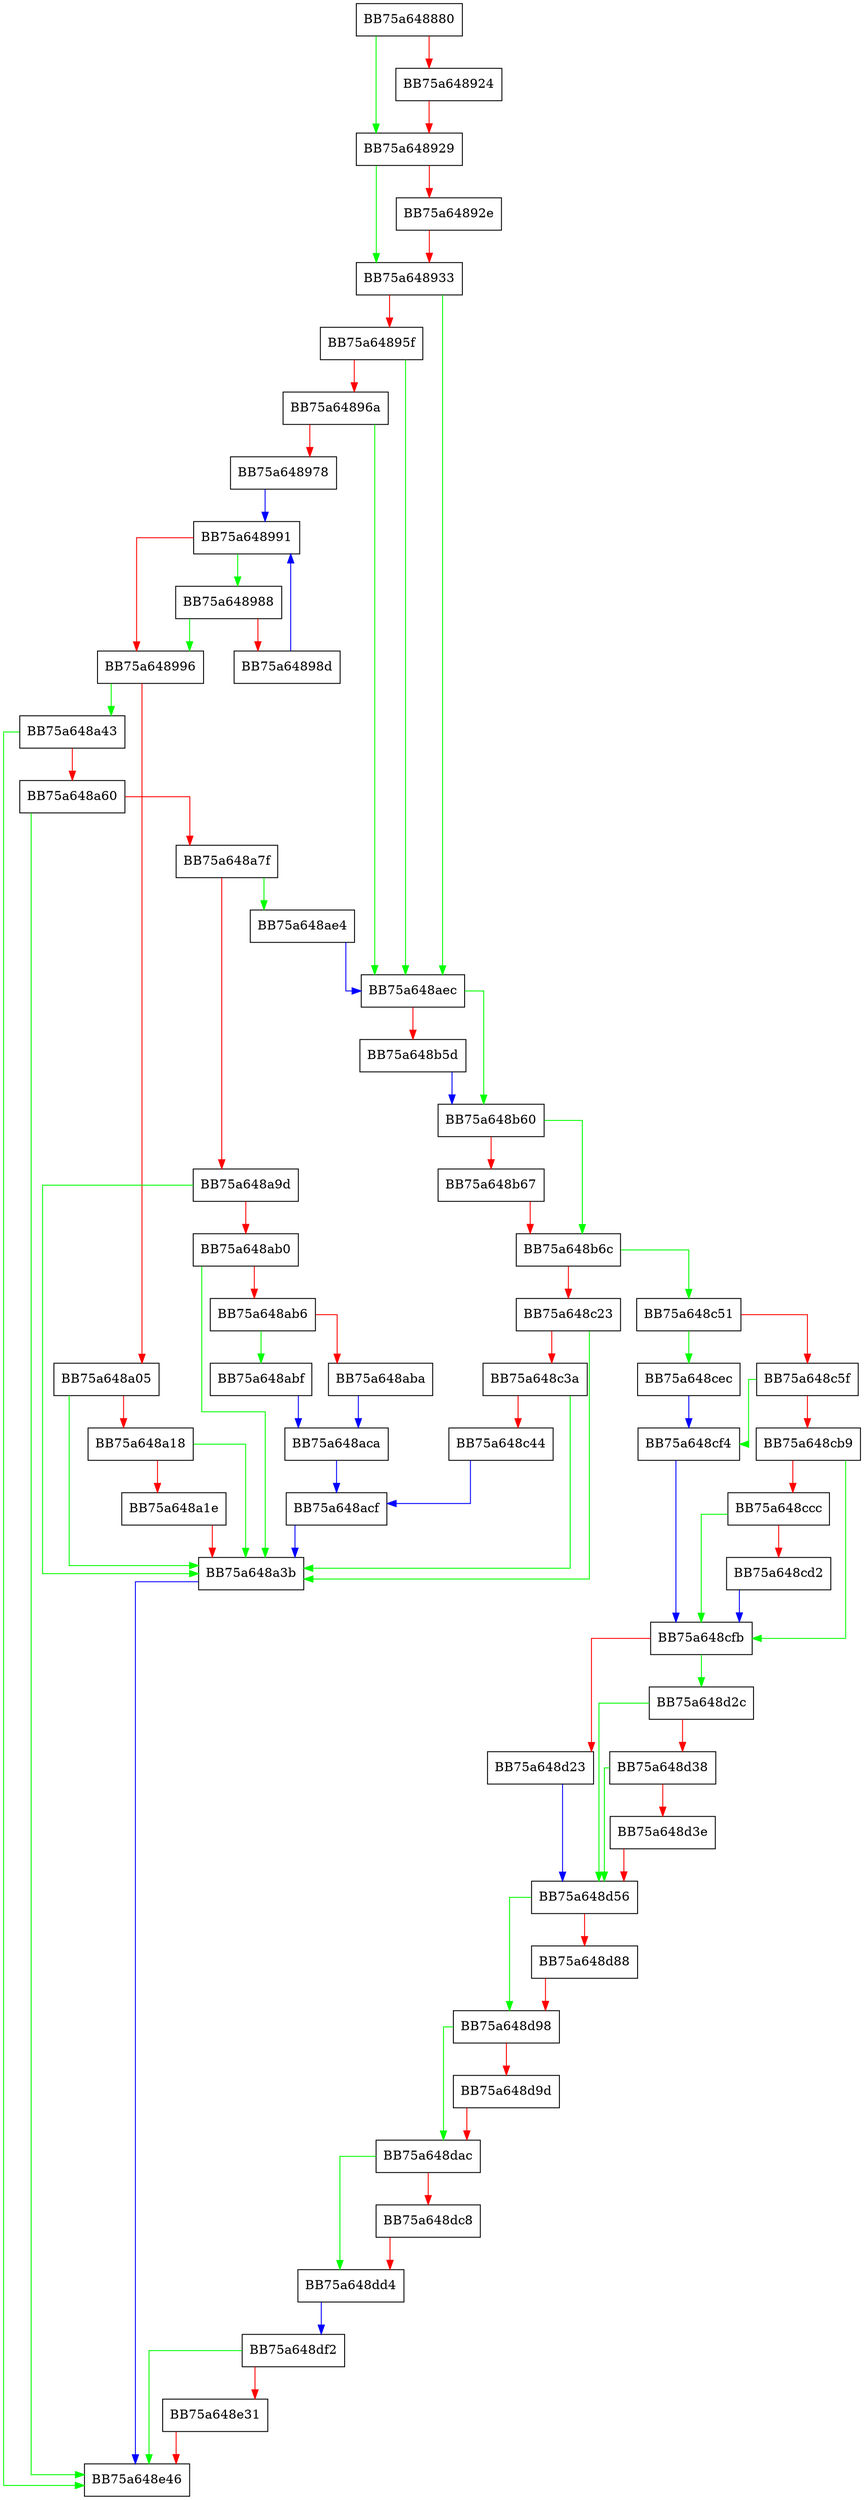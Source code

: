digraph ProcessBMDetection {
  node [shape="box"];
  graph [splines=ortho];
  BB75a648880 -> BB75a648929 [color="green"];
  BB75a648880 -> BB75a648924 [color="red"];
  BB75a648924 -> BB75a648929 [color="red"];
  BB75a648929 -> BB75a648933 [color="green"];
  BB75a648929 -> BB75a64892e [color="red"];
  BB75a64892e -> BB75a648933 [color="red"];
  BB75a648933 -> BB75a648aec [color="green"];
  BB75a648933 -> BB75a64895f [color="red"];
  BB75a64895f -> BB75a648aec [color="green"];
  BB75a64895f -> BB75a64896a [color="red"];
  BB75a64896a -> BB75a648aec [color="green"];
  BB75a64896a -> BB75a648978 [color="red"];
  BB75a648978 -> BB75a648991 [color="blue"];
  BB75a648988 -> BB75a648996 [color="green"];
  BB75a648988 -> BB75a64898d [color="red"];
  BB75a64898d -> BB75a648991 [color="blue"];
  BB75a648991 -> BB75a648988 [color="green"];
  BB75a648991 -> BB75a648996 [color="red"];
  BB75a648996 -> BB75a648a43 [color="green"];
  BB75a648996 -> BB75a648a05 [color="red"];
  BB75a648a05 -> BB75a648a3b [color="green"];
  BB75a648a05 -> BB75a648a18 [color="red"];
  BB75a648a18 -> BB75a648a3b [color="green"];
  BB75a648a18 -> BB75a648a1e [color="red"];
  BB75a648a1e -> BB75a648a3b [color="red"];
  BB75a648a3b -> BB75a648e46 [color="blue"];
  BB75a648a43 -> BB75a648e46 [color="green"];
  BB75a648a43 -> BB75a648a60 [color="red"];
  BB75a648a60 -> BB75a648e46 [color="green"];
  BB75a648a60 -> BB75a648a7f [color="red"];
  BB75a648a7f -> BB75a648ae4 [color="green"];
  BB75a648a7f -> BB75a648a9d [color="red"];
  BB75a648a9d -> BB75a648a3b [color="green"];
  BB75a648a9d -> BB75a648ab0 [color="red"];
  BB75a648ab0 -> BB75a648a3b [color="green"];
  BB75a648ab0 -> BB75a648ab6 [color="red"];
  BB75a648ab6 -> BB75a648abf [color="green"];
  BB75a648ab6 -> BB75a648aba [color="red"];
  BB75a648aba -> BB75a648aca [color="blue"];
  BB75a648abf -> BB75a648aca [color="blue"];
  BB75a648aca -> BB75a648acf [color="blue"];
  BB75a648acf -> BB75a648a3b [color="blue"];
  BB75a648ae4 -> BB75a648aec [color="blue"];
  BB75a648aec -> BB75a648b60 [color="green"];
  BB75a648aec -> BB75a648b5d [color="red"];
  BB75a648b5d -> BB75a648b60 [color="blue"];
  BB75a648b60 -> BB75a648b6c [color="green"];
  BB75a648b60 -> BB75a648b67 [color="red"];
  BB75a648b67 -> BB75a648b6c [color="red"];
  BB75a648b6c -> BB75a648c51 [color="green"];
  BB75a648b6c -> BB75a648c23 [color="red"];
  BB75a648c23 -> BB75a648a3b [color="green"];
  BB75a648c23 -> BB75a648c3a [color="red"];
  BB75a648c3a -> BB75a648a3b [color="green"];
  BB75a648c3a -> BB75a648c44 [color="red"];
  BB75a648c44 -> BB75a648acf [color="blue"];
  BB75a648c51 -> BB75a648cec [color="green"];
  BB75a648c51 -> BB75a648c5f [color="red"];
  BB75a648c5f -> BB75a648cf4 [color="green"];
  BB75a648c5f -> BB75a648cb9 [color="red"];
  BB75a648cb9 -> BB75a648cfb [color="green"];
  BB75a648cb9 -> BB75a648ccc [color="red"];
  BB75a648ccc -> BB75a648cfb [color="green"];
  BB75a648ccc -> BB75a648cd2 [color="red"];
  BB75a648cd2 -> BB75a648cfb [color="blue"];
  BB75a648cec -> BB75a648cf4 [color="blue"];
  BB75a648cf4 -> BB75a648cfb [color="blue"];
  BB75a648cfb -> BB75a648d2c [color="green"];
  BB75a648cfb -> BB75a648d23 [color="red"];
  BB75a648d23 -> BB75a648d56 [color="blue"];
  BB75a648d2c -> BB75a648d56 [color="green"];
  BB75a648d2c -> BB75a648d38 [color="red"];
  BB75a648d38 -> BB75a648d56 [color="green"];
  BB75a648d38 -> BB75a648d3e [color="red"];
  BB75a648d3e -> BB75a648d56 [color="red"];
  BB75a648d56 -> BB75a648d98 [color="green"];
  BB75a648d56 -> BB75a648d88 [color="red"];
  BB75a648d88 -> BB75a648d98 [color="red"];
  BB75a648d98 -> BB75a648dac [color="green"];
  BB75a648d98 -> BB75a648d9d [color="red"];
  BB75a648d9d -> BB75a648dac [color="red"];
  BB75a648dac -> BB75a648dd4 [color="green"];
  BB75a648dac -> BB75a648dc8 [color="red"];
  BB75a648dc8 -> BB75a648dd4 [color="red"];
  BB75a648dd4 -> BB75a648df2 [color="blue"];
  BB75a648df2 -> BB75a648e46 [color="green"];
  BB75a648df2 -> BB75a648e31 [color="red"];
  BB75a648e31 -> BB75a648e46 [color="red"];
}
